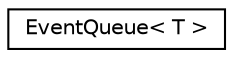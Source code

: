 digraph "Graphical Class Hierarchy"
{
  edge [fontname="Helvetica",fontsize="10",labelfontname="Helvetica",labelfontsize="10"];
  node [fontname="Helvetica",fontsize="10",shape=record];
  rankdir="LR";
  Node0 [label="EventQueue\< T \>",height=0.2,width=0.4,color="black", fillcolor="white", style="filled",URL="$classEventQueue.html"];
}
